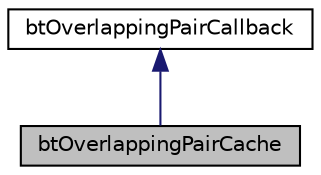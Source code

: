 digraph "btOverlappingPairCache"
{
  edge [fontname="Helvetica",fontsize="10",labelfontname="Helvetica",labelfontsize="10"];
  node [fontname="Helvetica",fontsize="10",shape=record];
  Node1 [label="btOverlappingPairCache",height=0.2,width=0.4,color="black", fillcolor="grey75", style="filled", fontcolor="black"];
  Node2 -> Node1 [dir="back",color="midnightblue",fontsize="10",style="solid",fontname="Helvetica"];
  Node2 [label="btOverlappingPairCallback",height=0.2,width=0.4,color="black", fillcolor="white", style="filled",URL="$classbt_overlapping_pair_callback.html",tooltip="The btOverlappingPairCallback class is an additional optional broadphase user callback for adding/rem..."];
}
